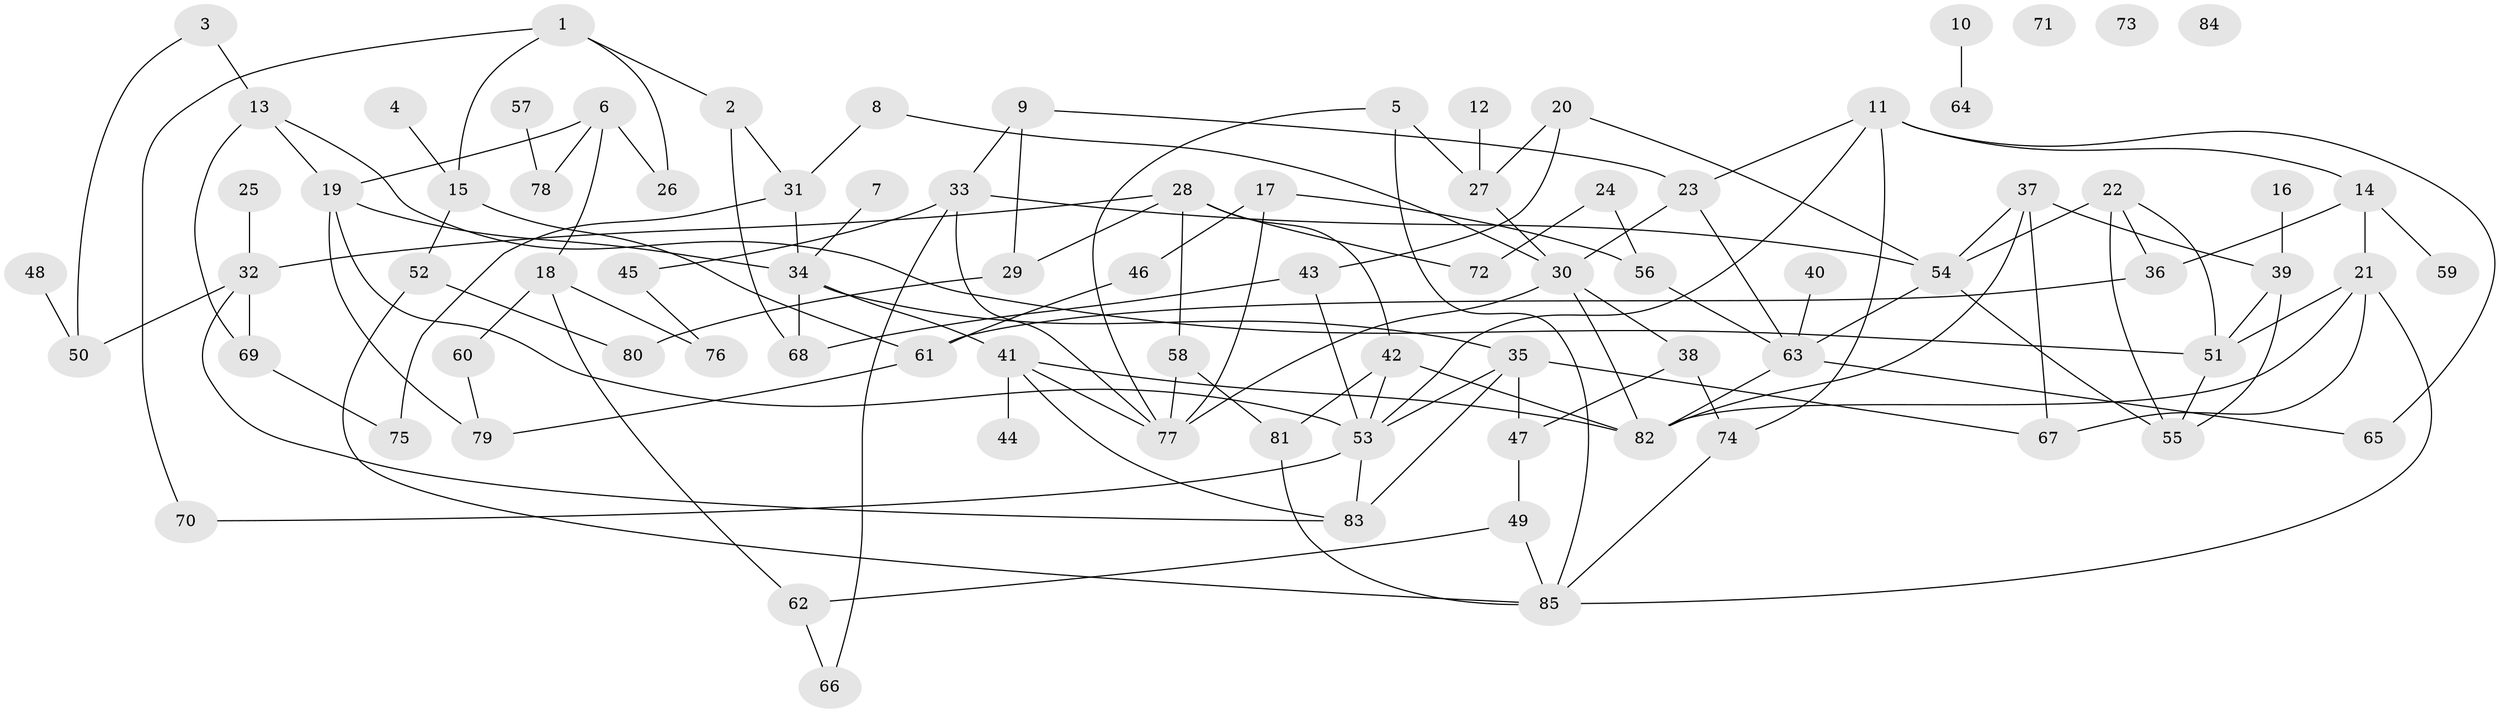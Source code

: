 // Generated by graph-tools (version 1.1) at 2025/33/03/09/25 02:33:31]
// undirected, 85 vertices, 133 edges
graph export_dot {
graph [start="1"]
  node [color=gray90,style=filled];
  1;
  2;
  3;
  4;
  5;
  6;
  7;
  8;
  9;
  10;
  11;
  12;
  13;
  14;
  15;
  16;
  17;
  18;
  19;
  20;
  21;
  22;
  23;
  24;
  25;
  26;
  27;
  28;
  29;
  30;
  31;
  32;
  33;
  34;
  35;
  36;
  37;
  38;
  39;
  40;
  41;
  42;
  43;
  44;
  45;
  46;
  47;
  48;
  49;
  50;
  51;
  52;
  53;
  54;
  55;
  56;
  57;
  58;
  59;
  60;
  61;
  62;
  63;
  64;
  65;
  66;
  67;
  68;
  69;
  70;
  71;
  72;
  73;
  74;
  75;
  76;
  77;
  78;
  79;
  80;
  81;
  82;
  83;
  84;
  85;
  1 -- 2;
  1 -- 15;
  1 -- 26;
  1 -- 70;
  2 -- 31;
  2 -- 68;
  3 -- 13;
  3 -- 50;
  4 -- 15;
  5 -- 27;
  5 -- 77;
  5 -- 85;
  6 -- 18;
  6 -- 19;
  6 -- 26;
  6 -- 78;
  7 -- 34;
  8 -- 30;
  8 -- 31;
  9 -- 23;
  9 -- 29;
  9 -- 33;
  10 -- 64;
  11 -- 14;
  11 -- 23;
  11 -- 53;
  11 -- 65;
  11 -- 74;
  12 -- 27;
  13 -- 19;
  13 -- 51;
  13 -- 69;
  14 -- 21;
  14 -- 36;
  14 -- 59;
  15 -- 52;
  15 -- 61;
  16 -- 39;
  17 -- 46;
  17 -- 56;
  17 -- 77;
  18 -- 60;
  18 -- 62;
  18 -- 76;
  19 -- 34;
  19 -- 53;
  19 -- 79;
  20 -- 27;
  20 -- 43;
  20 -- 54;
  21 -- 51;
  21 -- 67;
  21 -- 82;
  21 -- 85;
  22 -- 36;
  22 -- 51;
  22 -- 54;
  22 -- 55;
  23 -- 30;
  23 -- 63;
  24 -- 56;
  24 -- 72;
  25 -- 32;
  27 -- 30;
  28 -- 29;
  28 -- 32;
  28 -- 42;
  28 -- 58;
  28 -- 72;
  29 -- 80;
  30 -- 38;
  30 -- 77;
  30 -- 82;
  31 -- 34;
  31 -- 75;
  32 -- 50;
  32 -- 69;
  32 -- 83;
  33 -- 45;
  33 -- 54;
  33 -- 66;
  33 -- 77;
  34 -- 35;
  34 -- 41;
  34 -- 68;
  35 -- 47;
  35 -- 53;
  35 -- 67;
  35 -- 83;
  36 -- 61;
  37 -- 39;
  37 -- 54;
  37 -- 67;
  37 -- 82;
  38 -- 47;
  38 -- 74;
  39 -- 51;
  39 -- 55;
  40 -- 63;
  41 -- 44;
  41 -- 77;
  41 -- 82;
  41 -- 83;
  42 -- 53;
  42 -- 81;
  42 -- 82;
  43 -- 53;
  43 -- 68;
  45 -- 76;
  46 -- 61;
  47 -- 49;
  48 -- 50;
  49 -- 62;
  49 -- 85;
  51 -- 55;
  52 -- 80;
  52 -- 85;
  53 -- 70;
  53 -- 83;
  54 -- 55;
  54 -- 63;
  56 -- 63;
  57 -- 78;
  58 -- 77;
  58 -- 81;
  60 -- 79;
  61 -- 79;
  62 -- 66;
  63 -- 65;
  63 -- 82;
  69 -- 75;
  74 -- 85;
  81 -- 85;
}
